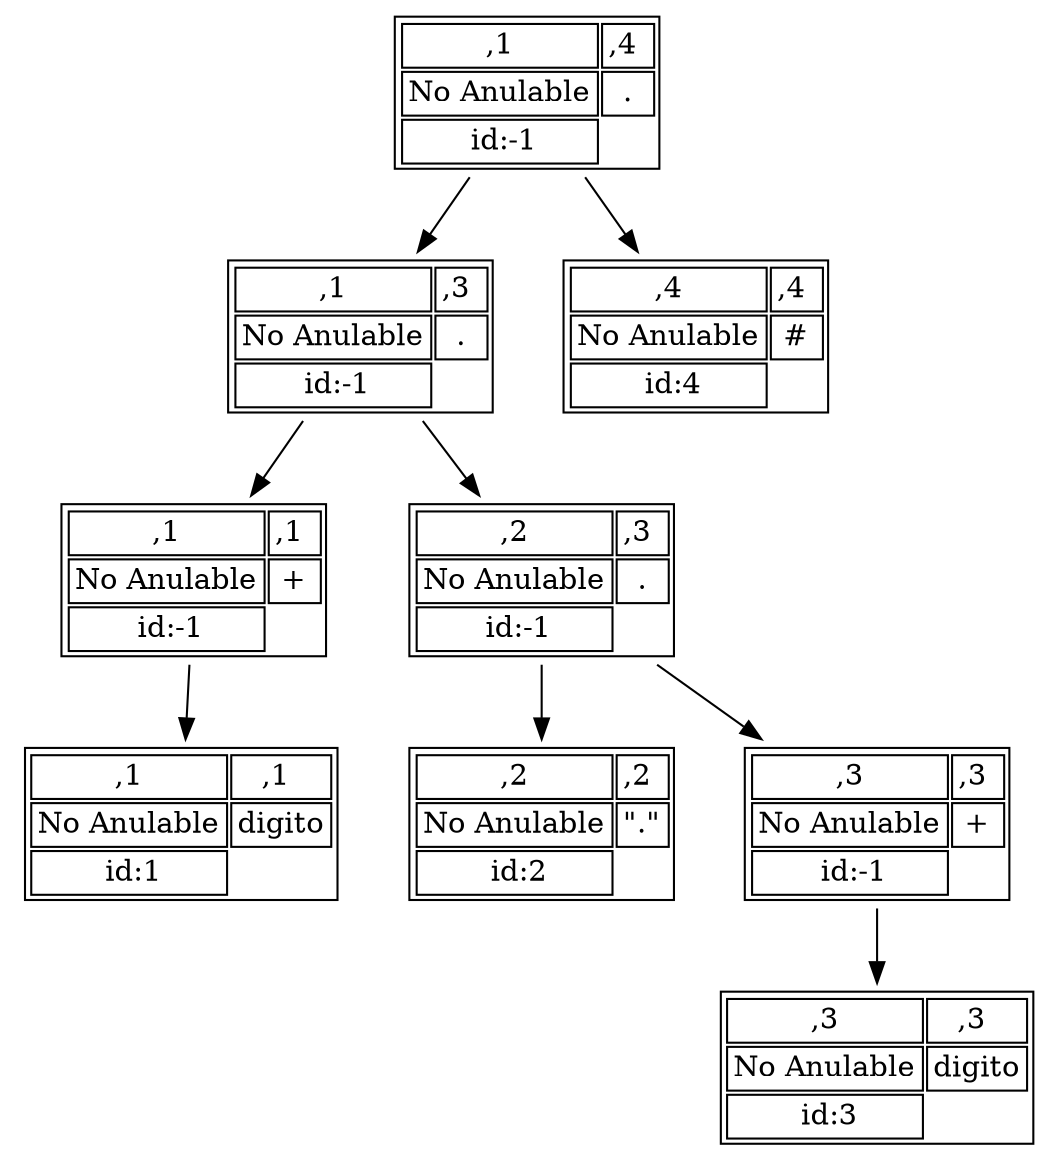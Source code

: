 digraph decimales{

node0[shape ="none" label=< 
<TABLE ALIGN="LEFT"> 
<TR> 
<TD >,1</TD> 
<TD >,4 </TD> 
</TR> 
<TR> 
<TD >No Anulable</TD> 
<TD>.</TD> 
</TR> 
<TR> 
<TD > id:-1</TD> 
</TR>
</TABLE> 
>, ];node0 -> node00
node00[shape ="none" label=< 
<TABLE ALIGN="LEFT"> 
<TR> 
<TD >,1</TD> 
<TD >,3 </TD> 
</TR> 
<TR> 
<TD >No Anulable</TD> 
<TD>.</TD> 
</TR> 
<TR> 
<TD > id:-1</TD> 
</TR>
</TABLE> 
>, ];node00 -> node000
node000[shape ="none" label=< 
<TABLE ALIGN="LEFT"> 
<TR> 
<TD >,1</TD> 
<TD >,1 </TD> 
</TR> 
<TR> 
<TD >No Anulable</TD> 
<TD>+</TD> 
</TR> 
<TR> 
<TD > id:-1</TD> 
</TR>
</TABLE> 
>, ];node000 -> node0000
node0000[shape ="none" label=< 
<TABLE ALIGN="LEFT"> 
<TR> 
<TD >,1</TD> 
<TD >,1 </TD> 
</TR> 
<TR> 
<TD >No Anulable</TD> 
<TD>digito</TD> 
</TR> 
<TR> 
<TD > id:1</TD> 
</TR>
</TABLE> 
>, ];node00 -> node001
node001[shape ="none" label=< 
<TABLE ALIGN="LEFT"> 
<TR> 
<TD >,2</TD> 
<TD >,3 </TD> 
</TR> 
<TR> 
<TD >No Anulable</TD> 
<TD>.</TD> 
</TR> 
<TR> 
<TD > id:-1</TD> 
</TR>
</TABLE> 
>, ];node001 -> node0010
node0010[shape ="none" label=< 
<TABLE ALIGN="LEFT"> 
<TR> 
<TD >,2</TD> 
<TD >,2 </TD> 
</TR> 
<TR> 
<TD >No Anulable</TD> 
<TD>"."</TD> 
</TR> 
<TR> 
<TD > id:2</TD> 
</TR>
</TABLE> 
>, ];node001 -> node0011
node0011[shape ="none" label=< 
<TABLE ALIGN="LEFT"> 
<TR> 
<TD >,3</TD> 
<TD >,3 </TD> 
</TR> 
<TR> 
<TD >No Anulable</TD> 
<TD>+</TD> 
</TR> 
<TR> 
<TD > id:-1</TD> 
</TR>
</TABLE> 
>, ];node0011 -> node00110
node00110[shape ="none" label=< 
<TABLE ALIGN="LEFT"> 
<TR> 
<TD >,3</TD> 
<TD >,3 </TD> 
</TR> 
<TR> 
<TD >No Anulable</TD> 
<TD>digito</TD> 
</TR> 
<TR> 
<TD > id:3</TD> 
</TR>
</TABLE> 
>, ];node0 -> node01
node01[shape ="none" label=< 
<TABLE ALIGN="LEFT"> 
<TR> 
<TD >,4</TD> 
<TD >,4 </TD> 
</TR> 
<TR> 
<TD >No Anulable</TD> 
<TD>#</TD> 
</TR> 
<TR> 
<TD > id:4</TD> 
</TR>
</TABLE> 
>, ];

}
